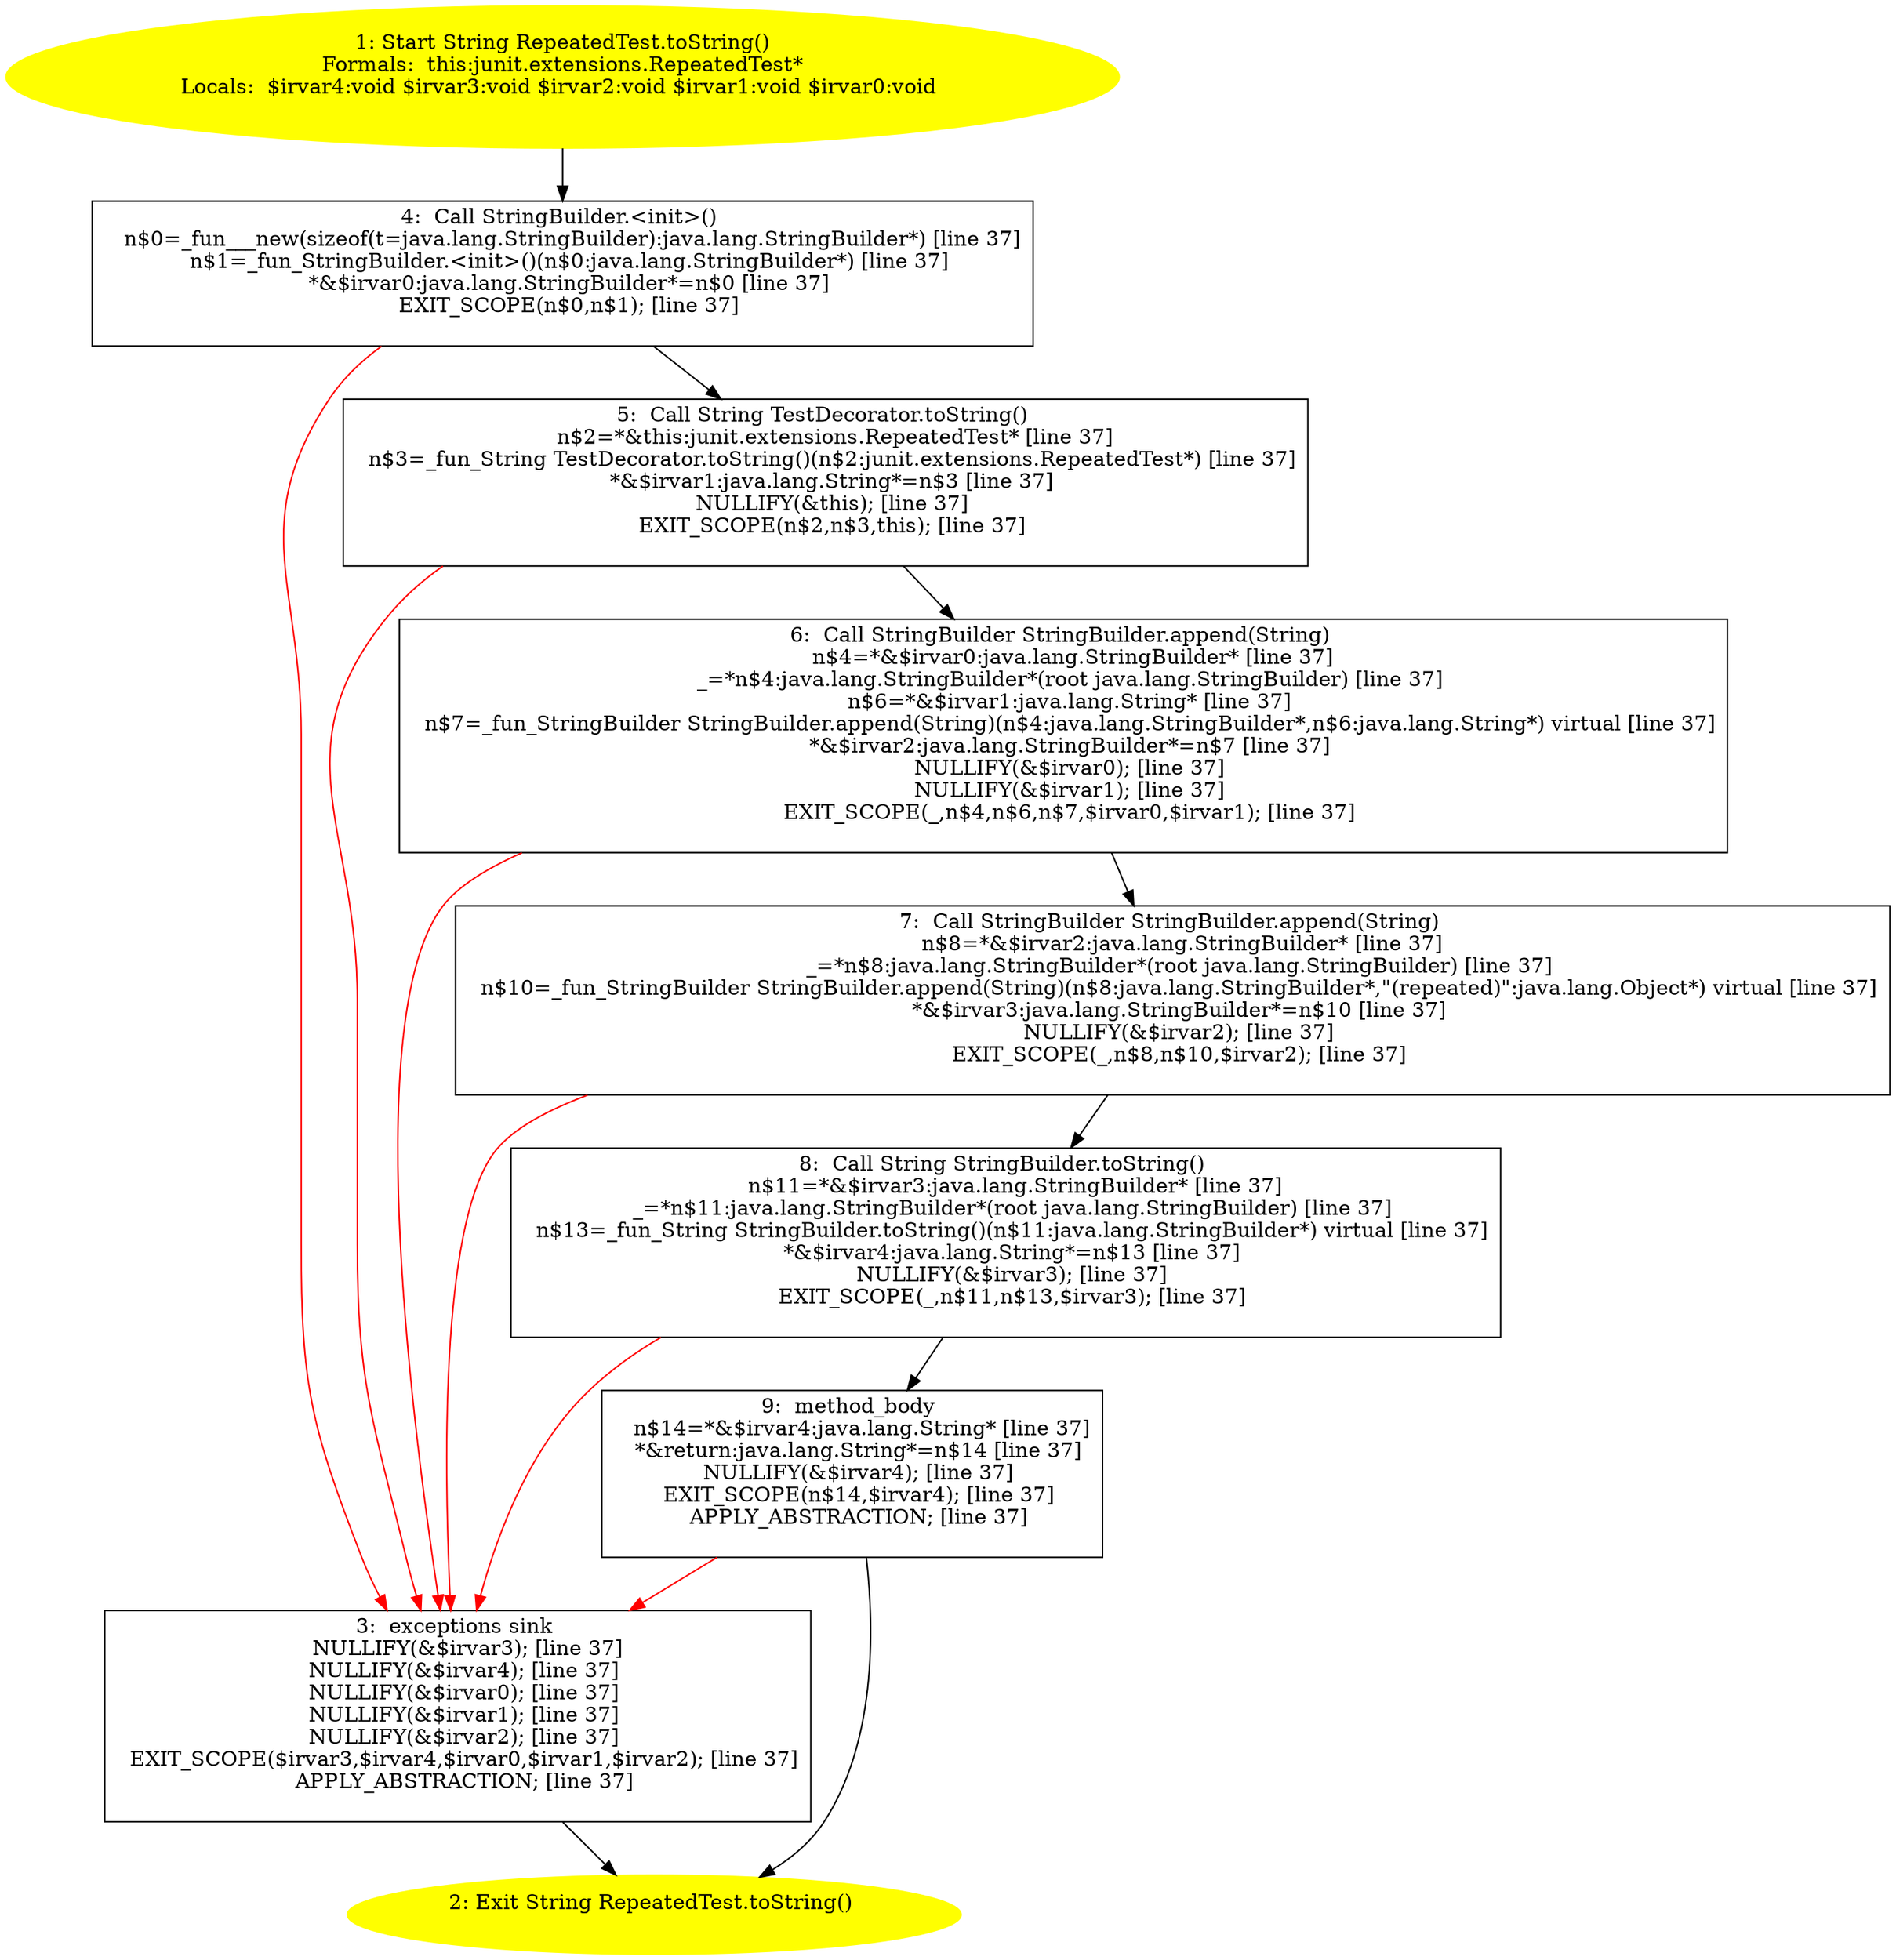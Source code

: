 /* @generated */
digraph cfg {
"junit.extensions.RepeatedTest.toString():java.lang.String.dbaf57df9f6b4ee29b77c49aa58646a7_1" [label="1: Start String RepeatedTest.toString()\nFormals:  this:junit.extensions.RepeatedTest*\nLocals:  $irvar4:void $irvar3:void $irvar2:void $irvar1:void $irvar0:void \n  " color=yellow style=filled]
	

	 "junit.extensions.RepeatedTest.toString():java.lang.String.dbaf57df9f6b4ee29b77c49aa58646a7_1" -> "junit.extensions.RepeatedTest.toString():java.lang.String.dbaf57df9f6b4ee29b77c49aa58646a7_4" ;
"junit.extensions.RepeatedTest.toString():java.lang.String.dbaf57df9f6b4ee29b77c49aa58646a7_2" [label="2: Exit String RepeatedTest.toString() \n  " color=yellow style=filled]
	

"junit.extensions.RepeatedTest.toString():java.lang.String.dbaf57df9f6b4ee29b77c49aa58646a7_3" [label="3:  exceptions sink \n   NULLIFY(&$irvar3); [line 37]\n  NULLIFY(&$irvar4); [line 37]\n  NULLIFY(&$irvar0); [line 37]\n  NULLIFY(&$irvar1); [line 37]\n  NULLIFY(&$irvar2); [line 37]\n  EXIT_SCOPE($irvar3,$irvar4,$irvar0,$irvar1,$irvar2); [line 37]\n  APPLY_ABSTRACTION; [line 37]\n " shape="box"]
	

	 "junit.extensions.RepeatedTest.toString():java.lang.String.dbaf57df9f6b4ee29b77c49aa58646a7_3" -> "junit.extensions.RepeatedTest.toString():java.lang.String.dbaf57df9f6b4ee29b77c49aa58646a7_2" ;
"junit.extensions.RepeatedTest.toString():java.lang.String.dbaf57df9f6b4ee29b77c49aa58646a7_4" [label="4:  Call StringBuilder.<init>() \n   n$0=_fun___new(sizeof(t=java.lang.StringBuilder):java.lang.StringBuilder*) [line 37]\n  n$1=_fun_StringBuilder.<init>()(n$0:java.lang.StringBuilder*) [line 37]\n  *&$irvar0:java.lang.StringBuilder*=n$0 [line 37]\n  EXIT_SCOPE(n$0,n$1); [line 37]\n " shape="box"]
	

	 "junit.extensions.RepeatedTest.toString():java.lang.String.dbaf57df9f6b4ee29b77c49aa58646a7_4" -> "junit.extensions.RepeatedTest.toString():java.lang.String.dbaf57df9f6b4ee29b77c49aa58646a7_5" ;
	 "junit.extensions.RepeatedTest.toString():java.lang.String.dbaf57df9f6b4ee29b77c49aa58646a7_4" -> "junit.extensions.RepeatedTest.toString():java.lang.String.dbaf57df9f6b4ee29b77c49aa58646a7_3" [color="red" ];
"junit.extensions.RepeatedTest.toString():java.lang.String.dbaf57df9f6b4ee29b77c49aa58646a7_5" [label="5:  Call String TestDecorator.toString() \n   n$2=*&this:junit.extensions.RepeatedTest* [line 37]\n  n$3=_fun_String TestDecorator.toString()(n$2:junit.extensions.RepeatedTest*) [line 37]\n  *&$irvar1:java.lang.String*=n$3 [line 37]\n  NULLIFY(&this); [line 37]\n  EXIT_SCOPE(n$2,n$3,this); [line 37]\n " shape="box"]
	

	 "junit.extensions.RepeatedTest.toString():java.lang.String.dbaf57df9f6b4ee29b77c49aa58646a7_5" -> "junit.extensions.RepeatedTest.toString():java.lang.String.dbaf57df9f6b4ee29b77c49aa58646a7_6" ;
	 "junit.extensions.RepeatedTest.toString():java.lang.String.dbaf57df9f6b4ee29b77c49aa58646a7_5" -> "junit.extensions.RepeatedTest.toString():java.lang.String.dbaf57df9f6b4ee29b77c49aa58646a7_3" [color="red" ];
"junit.extensions.RepeatedTest.toString():java.lang.String.dbaf57df9f6b4ee29b77c49aa58646a7_6" [label="6:  Call StringBuilder StringBuilder.append(String) \n   n$4=*&$irvar0:java.lang.StringBuilder* [line 37]\n  _=*n$4:java.lang.StringBuilder*(root java.lang.StringBuilder) [line 37]\n  n$6=*&$irvar1:java.lang.String* [line 37]\n  n$7=_fun_StringBuilder StringBuilder.append(String)(n$4:java.lang.StringBuilder*,n$6:java.lang.String*) virtual [line 37]\n  *&$irvar2:java.lang.StringBuilder*=n$7 [line 37]\n  NULLIFY(&$irvar0); [line 37]\n  NULLIFY(&$irvar1); [line 37]\n  EXIT_SCOPE(_,n$4,n$6,n$7,$irvar0,$irvar1); [line 37]\n " shape="box"]
	

	 "junit.extensions.RepeatedTest.toString():java.lang.String.dbaf57df9f6b4ee29b77c49aa58646a7_6" -> "junit.extensions.RepeatedTest.toString():java.lang.String.dbaf57df9f6b4ee29b77c49aa58646a7_7" ;
	 "junit.extensions.RepeatedTest.toString():java.lang.String.dbaf57df9f6b4ee29b77c49aa58646a7_6" -> "junit.extensions.RepeatedTest.toString():java.lang.String.dbaf57df9f6b4ee29b77c49aa58646a7_3" [color="red" ];
"junit.extensions.RepeatedTest.toString():java.lang.String.dbaf57df9f6b4ee29b77c49aa58646a7_7" [label="7:  Call StringBuilder StringBuilder.append(String) \n   n$8=*&$irvar2:java.lang.StringBuilder* [line 37]\n  _=*n$8:java.lang.StringBuilder*(root java.lang.StringBuilder) [line 37]\n  n$10=_fun_StringBuilder StringBuilder.append(String)(n$8:java.lang.StringBuilder*,\"(repeated)\":java.lang.Object*) virtual [line 37]\n  *&$irvar3:java.lang.StringBuilder*=n$10 [line 37]\n  NULLIFY(&$irvar2); [line 37]\n  EXIT_SCOPE(_,n$8,n$10,$irvar2); [line 37]\n " shape="box"]
	

	 "junit.extensions.RepeatedTest.toString():java.lang.String.dbaf57df9f6b4ee29b77c49aa58646a7_7" -> "junit.extensions.RepeatedTest.toString():java.lang.String.dbaf57df9f6b4ee29b77c49aa58646a7_8" ;
	 "junit.extensions.RepeatedTest.toString():java.lang.String.dbaf57df9f6b4ee29b77c49aa58646a7_7" -> "junit.extensions.RepeatedTest.toString():java.lang.String.dbaf57df9f6b4ee29b77c49aa58646a7_3" [color="red" ];
"junit.extensions.RepeatedTest.toString():java.lang.String.dbaf57df9f6b4ee29b77c49aa58646a7_8" [label="8:  Call String StringBuilder.toString() \n   n$11=*&$irvar3:java.lang.StringBuilder* [line 37]\n  _=*n$11:java.lang.StringBuilder*(root java.lang.StringBuilder) [line 37]\n  n$13=_fun_String StringBuilder.toString()(n$11:java.lang.StringBuilder*) virtual [line 37]\n  *&$irvar4:java.lang.String*=n$13 [line 37]\n  NULLIFY(&$irvar3); [line 37]\n  EXIT_SCOPE(_,n$11,n$13,$irvar3); [line 37]\n " shape="box"]
	

	 "junit.extensions.RepeatedTest.toString():java.lang.String.dbaf57df9f6b4ee29b77c49aa58646a7_8" -> "junit.extensions.RepeatedTest.toString():java.lang.String.dbaf57df9f6b4ee29b77c49aa58646a7_9" ;
	 "junit.extensions.RepeatedTest.toString():java.lang.String.dbaf57df9f6b4ee29b77c49aa58646a7_8" -> "junit.extensions.RepeatedTest.toString():java.lang.String.dbaf57df9f6b4ee29b77c49aa58646a7_3" [color="red" ];
"junit.extensions.RepeatedTest.toString():java.lang.String.dbaf57df9f6b4ee29b77c49aa58646a7_9" [label="9:  method_body \n   n$14=*&$irvar4:java.lang.String* [line 37]\n  *&return:java.lang.String*=n$14 [line 37]\n  NULLIFY(&$irvar4); [line 37]\n  EXIT_SCOPE(n$14,$irvar4); [line 37]\n  APPLY_ABSTRACTION; [line 37]\n " shape="box"]
	

	 "junit.extensions.RepeatedTest.toString():java.lang.String.dbaf57df9f6b4ee29b77c49aa58646a7_9" -> "junit.extensions.RepeatedTest.toString():java.lang.String.dbaf57df9f6b4ee29b77c49aa58646a7_2" ;
	 "junit.extensions.RepeatedTest.toString():java.lang.String.dbaf57df9f6b4ee29b77c49aa58646a7_9" -> "junit.extensions.RepeatedTest.toString():java.lang.String.dbaf57df9f6b4ee29b77c49aa58646a7_3" [color="red" ];
}
